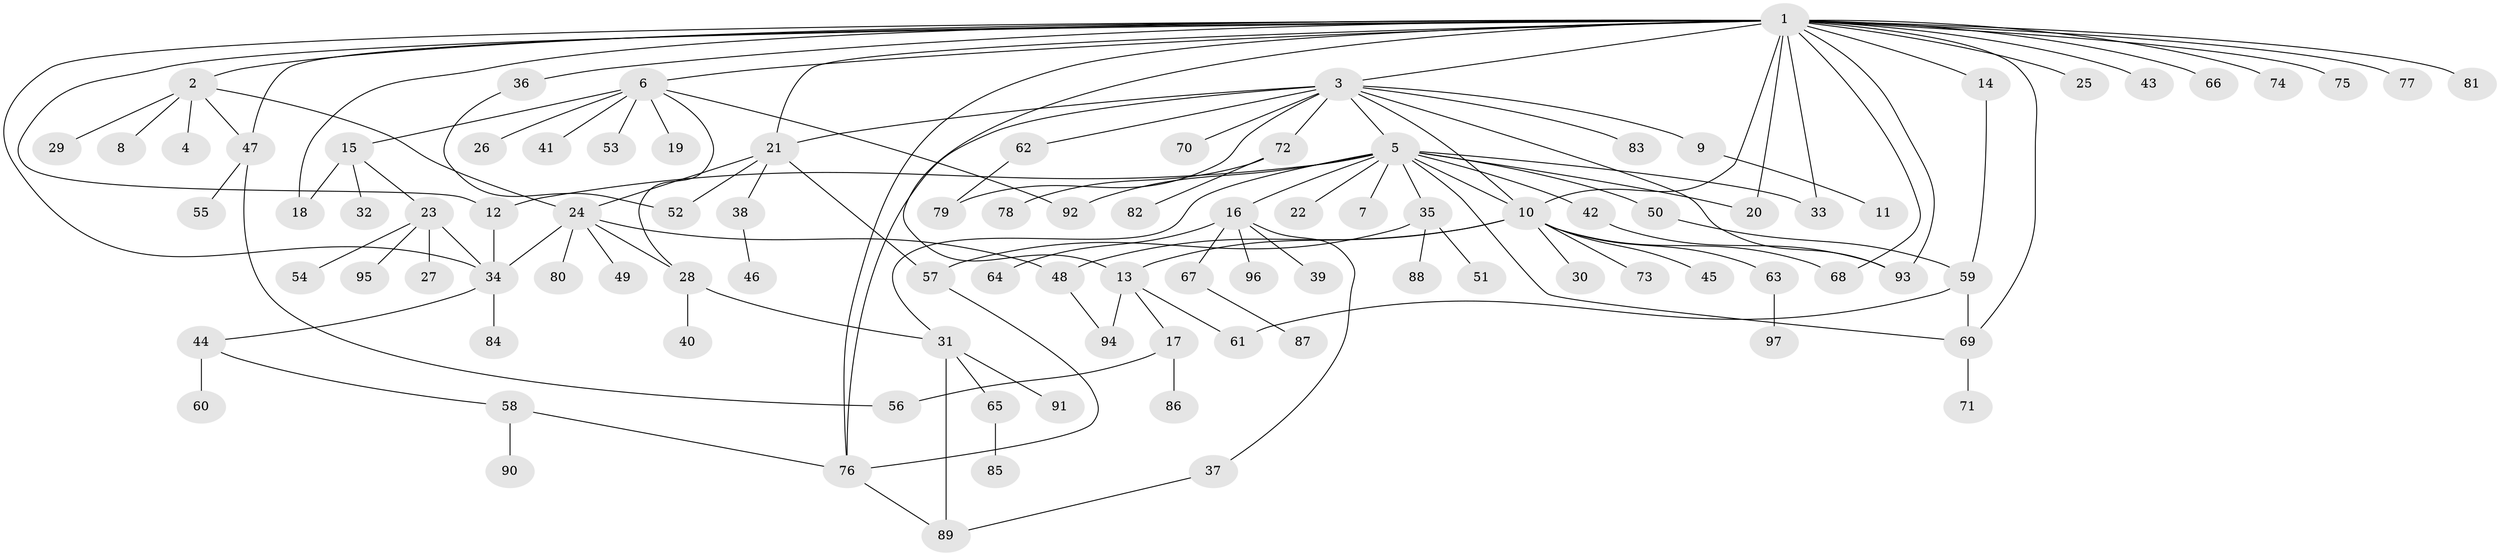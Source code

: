 // Generated by graph-tools (version 1.1) at 2025/11/02/27/25 16:11:15]
// undirected, 97 vertices, 130 edges
graph export_dot {
graph [start="1"]
  node [color=gray90,style=filled];
  1;
  2;
  3;
  4;
  5;
  6;
  7;
  8;
  9;
  10;
  11;
  12;
  13;
  14;
  15;
  16;
  17;
  18;
  19;
  20;
  21;
  22;
  23;
  24;
  25;
  26;
  27;
  28;
  29;
  30;
  31;
  32;
  33;
  34;
  35;
  36;
  37;
  38;
  39;
  40;
  41;
  42;
  43;
  44;
  45;
  46;
  47;
  48;
  49;
  50;
  51;
  52;
  53;
  54;
  55;
  56;
  57;
  58;
  59;
  60;
  61;
  62;
  63;
  64;
  65;
  66;
  67;
  68;
  69;
  70;
  71;
  72;
  73;
  74;
  75;
  76;
  77;
  78;
  79;
  80;
  81;
  82;
  83;
  84;
  85;
  86;
  87;
  88;
  89;
  90;
  91;
  92;
  93;
  94;
  95;
  96;
  97;
  1 -- 2;
  1 -- 3;
  1 -- 6;
  1 -- 10;
  1 -- 12;
  1 -- 13;
  1 -- 14;
  1 -- 18;
  1 -- 20;
  1 -- 21;
  1 -- 25;
  1 -- 33;
  1 -- 34;
  1 -- 36;
  1 -- 43;
  1 -- 47;
  1 -- 66;
  1 -- 68;
  1 -- 69;
  1 -- 74;
  1 -- 75;
  1 -- 76;
  1 -- 77;
  1 -- 81;
  1 -- 93;
  2 -- 4;
  2 -- 8;
  2 -- 24;
  2 -- 29;
  2 -- 47;
  3 -- 5;
  3 -- 9;
  3 -- 10;
  3 -- 21;
  3 -- 62;
  3 -- 70;
  3 -- 72;
  3 -- 76;
  3 -- 79;
  3 -- 83;
  3 -- 93;
  5 -- 7;
  5 -- 10;
  5 -- 12;
  5 -- 16;
  5 -- 20;
  5 -- 22;
  5 -- 31;
  5 -- 33;
  5 -- 35;
  5 -- 42;
  5 -- 50;
  5 -- 69;
  5 -- 92;
  6 -- 15;
  6 -- 19;
  6 -- 26;
  6 -- 28;
  6 -- 41;
  6 -- 53;
  6 -- 92;
  9 -- 11;
  10 -- 13;
  10 -- 30;
  10 -- 45;
  10 -- 48;
  10 -- 63;
  10 -- 68;
  10 -- 73;
  12 -- 34;
  13 -- 17;
  13 -- 61;
  13 -- 94;
  14 -- 59;
  15 -- 18;
  15 -- 23;
  15 -- 32;
  16 -- 37;
  16 -- 39;
  16 -- 64;
  16 -- 67;
  16 -- 96;
  17 -- 56;
  17 -- 86;
  21 -- 24;
  21 -- 38;
  21 -- 52;
  21 -- 57;
  23 -- 27;
  23 -- 34;
  23 -- 54;
  23 -- 95;
  24 -- 28;
  24 -- 34;
  24 -- 48;
  24 -- 49;
  24 -- 80;
  28 -- 31;
  28 -- 40;
  31 -- 65;
  31 -- 89;
  31 -- 91;
  34 -- 44;
  34 -- 84;
  35 -- 51;
  35 -- 57;
  35 -- 88;
  36 -- 52;
  37 -- 89;
  38 -- 46;
  42 -- 93;
  44 -- 58;
  44 -- 60;
  47 -- 55;
  47 -- 56;
  48 -- 94;
  50 -- 59;
  57 -- 76;
  58 -- 76;
  58 -- 90;
  59 -- 61;
  59 -- 69;
  62 -- 79;
  63 -- 97;
  65 -- 85;
  67 -- 87;
  69 -- 71;
  72 -- 78;
  72 -- 82;
  76 -- 89;
}
